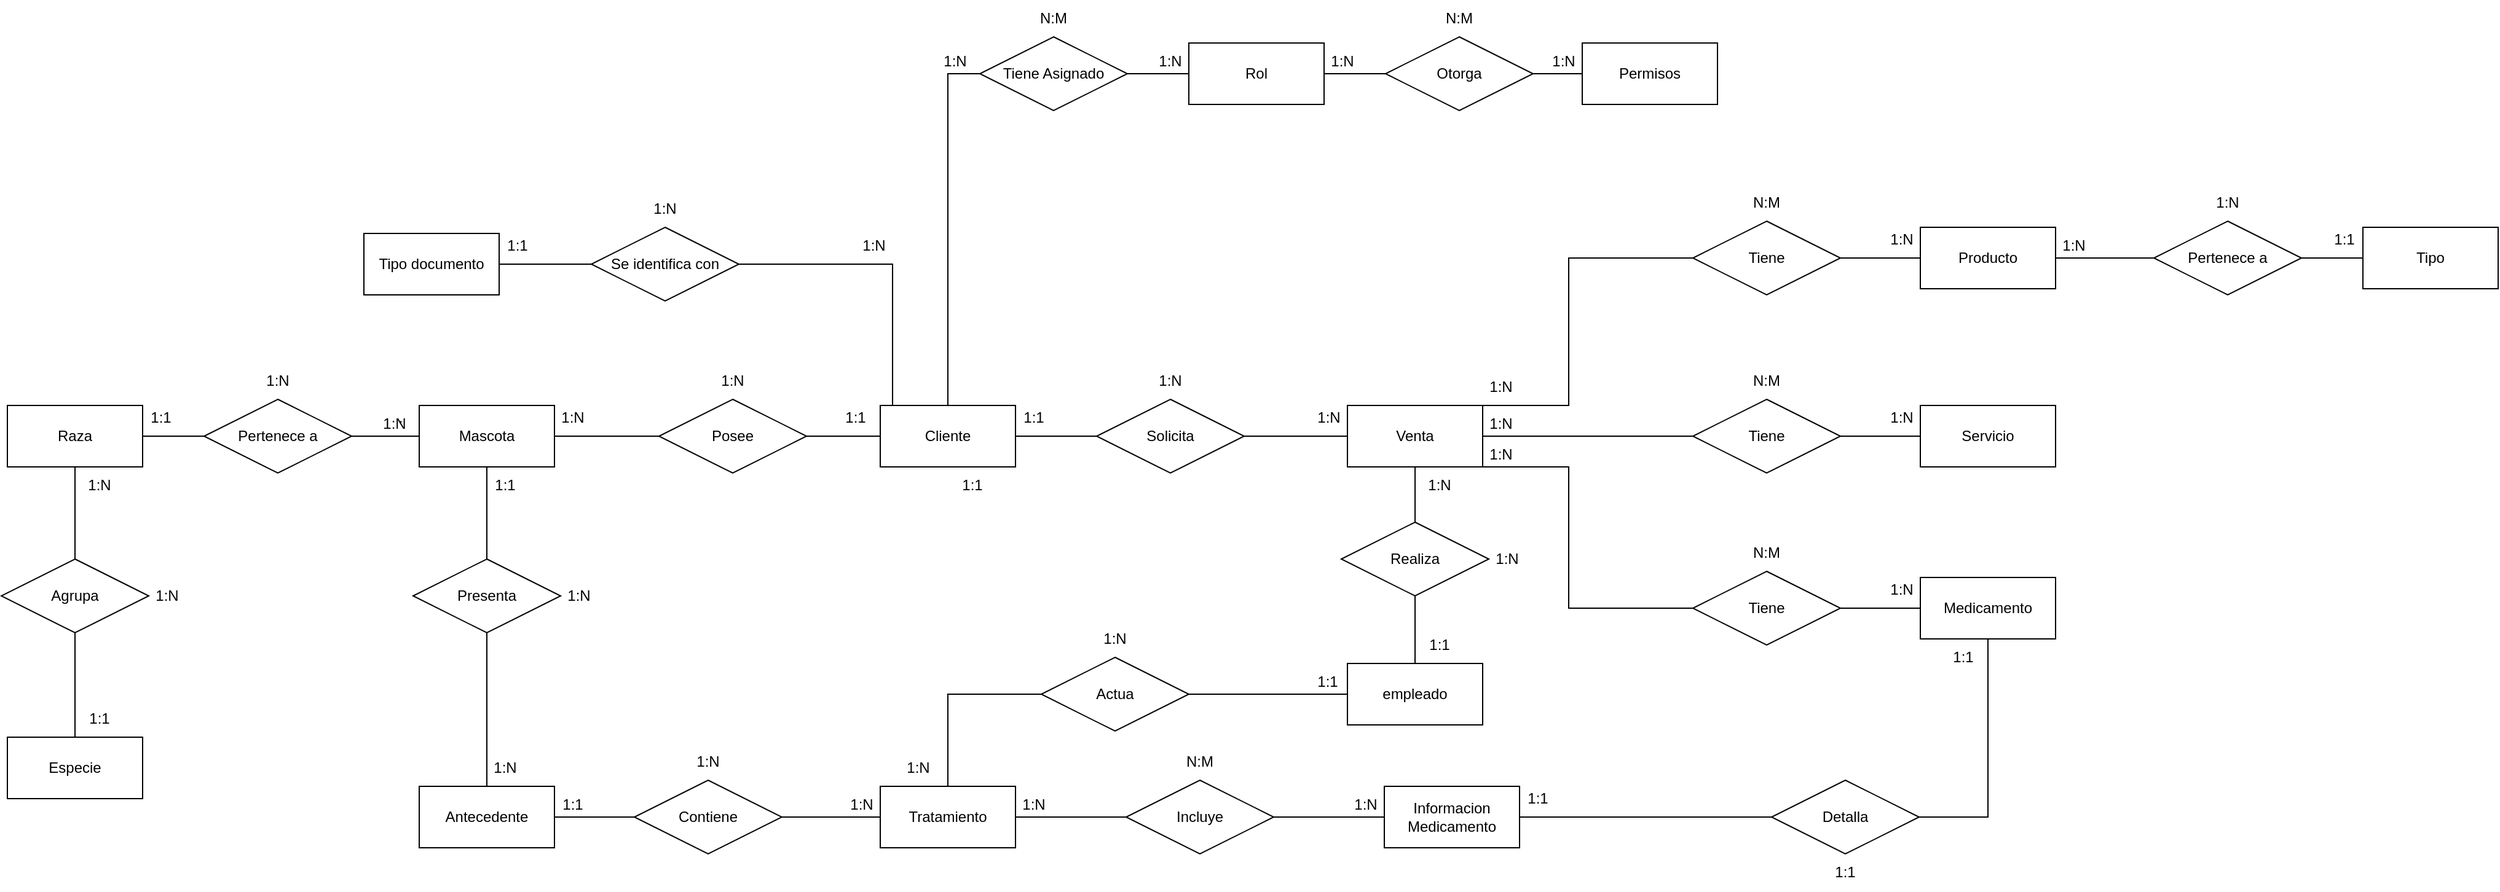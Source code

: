 <mxfile version="28.1.1">
  <diagram name="Página-1" id="5G2kjNnsktbM-zgSGdSU">
    <mxGraphModel dx="2505" dy="2043" grid="1" gridSize="10" guides="1" tooltips="1" connect="1" arrows="1" fold="1" page="1" pageScale="1" pageWidth="827" pageHeight="1169" math="0" shadow="0">
      <root>
        <mxCell id="0" />
        <mxCell id="1" parent="0" />
        <mxCell id="qp_JkodCqPg50iR1KAxC-13" style="edgeStyle=orthogonalEdgeStyle;rounded=0;orthogonalLoop=1;jettySize=auto;html=1;entryX=0;entryY=0.5;entryDx=0;entryDy=0;endArrow=none;endFill=0;" parent="1" source="qp_JkodCqPg50iR1KAxC-1" target="qp_JkodCqPg50iR1KAxC-10" edge="1">
          <mxGeometry relative="1" as="geometry" />
        </mxCell>
        <mxCell id="qp_JkodCqPg50iR1KAxC-33" value="" style="edgeStyle=orthogonalEdgeStyle;rounded=0;orthogonalLoop=1;jettySize=auto;html=1;endArrow=none;endFill=0;" parent="1" source="j4JtsabxoQDrfAaerwHx-1" target="qp_JkodCqPg50iR1KAxC-32" edge="1">
          <mxGeometry relative="1" as="geometry">
            <Array as="points">
              <mxPoint x="210" y="405" />
              <mxPoint x="210" y="405" />
            </Array>
          </mxGeometry>
        </mxCell>
        <mxCell id="qp_JkodCqPg50iR1KAxC-42" style="edgeStyle=orthogonalEdgeStyle;rounded=0;orthogonalLoop=1;jettySize=auto;html=1;endArrow=none;endFill=0;" parent="1" source="qp_JkodCqPg50iR1KAxC-1" target="qp_JkodCqPg50iR1KAxC-35" edge="1">
          <mxGeometry relative="1" as="geometry">
            <Array as="points">
              <mxPoint x="60" y="55" />
            </Array>
          </mxGeometry>
        </mxCell>
        <mxCell id="qp_JkodCqPg50iR1KAxC-44" style="edgeStyle=orthogonalEdgeStyle;rounded=0;orthogonalLoop=1;jettySize=auto;html=1;endArrow=none;endFill=0;" parent="1" source="qp_JkodCqPg50iR1KAxC-1" target="qp_JkodCqPg50iR1KAxC-41" edge="1">
          <mxGeometry relative="1" as="geometry" />
        </mxCell>
        <mxCell id="qp_JkodCqPg50iR1KAxC-60" style="edgeStyle=orthogonalEdgeStyle;rounded=0;orthogonalLoop=1;jettySize=auto;html=1;endArrow=none;endFill=0;" parent="1" source="qp_JkodCqPg50iR1KAxC-1" target="qp_JkodCqPg50iR1KAxC-58" edge="1">
          <mxGeometry relative="1" as="geometry" />
        </mxCell>
        <mxCell id="qp_JkodCqPg50iR1KAxC-1" value="Cliente" style="html=1;whiteSpace=wrap;" parent="1" vertex="1">
          <mxGeometry x="50" y="170" width="110" height="50" as="geometry" />
        </mxCell>
        <mxCell id="qp_JkodCqPg50iR1KAxC-15" style="edgeStyle=orthogonalEdgeStyle;rounded=0;orthogonalLoop=1;jettySize=auto;html=1;entryX=0;entryY=0.5;entryDx=0;entryDy=0;endArrow=none;endFill=0;" parent="1" source="qp_JkodCqPg50iR1KAxC-2" target="qp_JkodCqPg50iR1KAxC-11" edge="1">
          <mxGeometry relative="1" as="geometry" />
        </mxCell>
        <mxCell id="qp_JkodCqPg50iR1KAxC-2" value="&lt;div&gt;Rol&lt;/div&gt;" style="html=1;whiteSpace=wrap;" parent="1" vertex="1">
          <mxGeometry x="301" y="-125" width="110" height="50" as="geometry" />
        </mxCell>
        <mxCell id="qp_JkodCqPg50iR1KAxC-3" value="&lt;div&gt;Permisos&lt;/div&gt;" style="html=1;whiteSpace=wrap;" parent="1" vertex="1">
          <mxGeometry x="621" y="-125" width="110" height="50" as="geometry" />
        </mxCell>
        <mxCell id="qp_JkodCqPg50iR1KAxC-5" value="Tipo documento" style="html=1;whiteSpace=wrap;" parent="1" vertex="1">
          <mxGeometry x="-370" y="30" width="110" height="50" as="geometry" />
        </mxCell>
        <mxCell id="qp_JkodCqPg50iR1KAxC-18" style="edgeStyle=orthogonalEdgeStyle;rounded=0;orthogonalLoop=1;jettySize=auto;html=1;endArrow=none;endFill=0;" parent="1" source="qp_JkodCqPg50iR1KAxC-6" target="qp_JkodCqPg50iR1KAxC-23" edge="1">
          <mxGeometry relative="1" as="geometry">
            <mxPoint x="210" y="380" as="targetPoint" />
          </mxGeometry>
        </mxCell>
        <mxCell id="qp_JkodCqPg50iR1KAxC-62" style="edgeStyle=orthogonalEdgeStyle;rounded=0;orthogonalLoop=1;jettySize=auto;html=1;endArrow=none;endFill=0;" parent="1" source="qp_JkodCqPg50iR1KAxC-6" target="qp_JkodCqPg50iR1KAxC-53" edge="1">
          <mxGeometry relative="1" as="geometry" />
        </mxCell>
        <mxCell id="qp_JkodCqPg50iR1KAxC-6" value="&lt;div&gt;Mascota&lt;/div&gt;" style="html=1;whiteSpace=wrap;" parent="1" vertex="1">
          <mxGeometry x="-325" y="170" width="110" height="50" as="geometry" />
        </mxCell>
        <mxCell id="qp_JkodCqPg50iR1KAxC-28" value="" style="edgeStyle=orthogonalEdgeStyle;rounded=0;orthogonalLoop=1;jettySize=auto;html=1;endArrow=none;endFill=0;" parent="1" source="qp_JkodCqPg50iR1KAxC-8" target="qp_JkodCqPg50iR1KAxC-27" edge="1">
          <mxGeometry relative="1" as="geometry" />
        </mxCell>
        <mxCell id="qp_JkodCqPg50iR1KAxC-8" value="Tratamiento" style="html=1;whiteSpace=wrap;" parent="1" vertex="1">
          <mxGeometry x="50" y="480" width="110" height="50" as="geometry" />
        </mxCell>
        <mxCell id="dpnFt4Pwqag7pacFZpll-47" style="edgeStyle=orthogonalEdgeStyle;rounded=0;orthogonalLoop=1;jettySize=auto;html=1;endArrow=none;endFill=0;" parent="1" source="qp_JkodCqPg50iR1KAxC-9" target="dpnFt4Pwqag7pacFZpll-46" edge="1">
          <mxGeometry relative="1" as="geometry" />
        </mxCell>
        <mxCell id="qp_JkodCqPg50iR1KAxC-9" value="Informacion Medicamento" style="html=1;whiteSpace=wrap;" parent="1" vertex="1">
          <mxGeometry x="460" y="480" width="110" height="50" as="geometry" />
        </mxCell>
        <mxCell id="qp_JkodCqPg50iR1KAxC-14" style="edgeStyle=orthogonalEdgeStyle;rounded=0;orthogonalLoop=1;jettySize=auto;html=1;endArrow=none;endFill=0;" parent="1" source="qp_JkodCqPg50iR1KAxC-10" target="qp_JkodCqPg50iR1KAxC-2" edge="1">
          <mxGeometry relative="1" as="geometry" />
        </mxCell>
        <mxCell id="qp_JkodCqPg50iR1KAxC-10" value="Tiene Asignado" style="shape=rhombus;perimeter=rhombusPerimeter;whiteSpace=wrap;html=1;align=center;" parent="1" vertex="1">
          <mxGeometry x="131" y="-130" width="120" height="60" as="geometry" />
        </mxCell>
        <mxCell id="qp_JkodCqPg50iR1KAxC-16" value="" style="edgeStyle=orthogonalEdgeStyle;rounded=0;orthogonalLoop=1;jettySize=auto;html=1;endArrow=none;endFill=0;" parent="1" source="qp_JkodCqPg50iR1KAxC-11" target="qp_JkodCqPg50iR1KAxC-3" edge="1">
          <mxGeometry relative="1" as="geometry" />
        </mxCell>
        <mxCell id="qp_JkodCqPg50iR1KAxC-11" value="Otorga" style="shape=rhombus;perimeter=rhombusPerimeter;whiteSpace=wrap;html=1;align=center;" parent="1" vertex="1">
          <mxGeometry x="461" y="-130" width="120" height="60" as="geometry" />
        </mxCell>
        <mxCell id="qp_JkodCqPg50iR1KAxC-21" value="" style="edgeStyle=orthogonalEdgeStyle;rounded=0;orthogonalLoop=1;jettySize=auto;html=1;endArrow=none;endFill=0;" parent="1" source="qp_JkodCqPg50iR1KAxC-25" target="qp_JkodCqPg50iR1KAxC-7" edge="1">
          <mxGeometry relative="1" as="geometry">
            <mxPoint x="540" y="400" as="sourcePoint" />
            <mxPoint x="385" y="530" as="targetPoint" />
          </mxGeometry>
        </mxCell>
        <mxCell id="qp_JkodCqPg50iR1KAxC-7" value="Antecedente" style="html=1;whiteSpace=wrap;" parent="1" vertex="1">
          <mxGeometry x="-325" y="480" width="110" height="50" as="geometry" />
        </mxCell>
        <mxCell id="qp_JkodCqPg50iR1KAxC-23" value="Presenta" style="shape=rhombus;perimeter=rhombusPerimeter;whiteSpace=wrap;html=1;align=center;" parent="1" vertex="1">
          <mxGeometry x="-330" y="295" width="120" height="60" as="geometry" />
        </mxCell>
        <mxCell id="qp_JkodCqPg50iR1KAxC-24" style="edgeStyle=orthogonalEdgeStyle;rounded=0;orthogonalLoop=1;jettySize=auto;html=1;endArrow=none;endFill=0;" parent="1" source="qp_JkodCqPg50iR1KAxC-23" target="qp_JkodCqPg50iR1KAxC-7" edge="1">
          <mxGeometry relative="1" as="geometry">
            <mxPoint x="380" y="320" as="sourcePoint" />
            <mxPoint x="330" y="440" as="targetPoint" />
          </mxGeometry>
        </mxCell>
        <mxCell id="qp_JkodCqPg50iR1KAxC-26" value="" style="edgeStyle=orthogonalEdgeStyle;rounded=0;orthogonalLoop=1;jettySize=auto;html=1;endArrow=none;endFill=0;" parent="1" source="qp_JkodCqPg50iR1KAxC-25" target="qp_JkodCqPg50iR1KAxC-8" edge="1">
          <mxGeometry relative="1" as="geometry" />
        </mxCell>
        <mxCell id="qp_JkodCqPg50iR1KAxC-25" value="Contiene" style="shape=rhombus;perimeter=rhombusPerimeter;whiteSpace=wrap;html=1;align=center;" parent="1" vertex="1">
          <mxGeometry x="-150" y="475" width="120" height="60" as="geometry" />
        </mxCell>
        <mxCell id="qp_JkodCqPg50iR1KAxC-29" value="" style="edgeStyle=orthogonalEdgeStyle;rounded=0;orthogonalLoop=1;jettySize=auto;html=1;endArrow=none;endFill=0;" parent="1" source="qp_JkodCqPg50iR1KAxC-27" target="qp_JkodCqPg50iR1KAxC-9" edge="1">
          <mxGeometry relative="1" as="geometry" />
        </mxCell>
        <mxCell id="qp_JkodCqPg50iR1KAxC-27" value="Incluye" style="shape=rhombus;perimeter=rhombusPerimeter;whiteSpace=wrap;html=1;align=center;" parent="1" vertex="1">
          <mxGeometry x="250" y="475" width="120" height="60" as="geometry" />
        </mxCell>
        <mxCell id="qp_JkodCqPg50iR1KAxC-34" style="edgeStyle=orthogonalEdgeStyle;rounded=0;orthogonalLoop=1;jettySize=auto;html=1;endArrow=none;endFill=0;" parent="1" source="qp_JkodCqPg50iR1KAxC-32" target="qp_JkodCqPg50iR1KAxC-8" edge="1">
          <mxGeometry relative="1" as="geometry" />
        </mxCell>
        <mxCell id="qp_JkodCqPg50iR1KAxC-32" value="Actua" style="shape=rhombus;perimeter=rhombusPerimeter;whiteSpace=wrap;html=1;align=center;" parent="1" vertex="1">
          <mxGeometry x="181" y="375" width="120" height="60" as="geometry" />
        </mxCell>
        <mxCell id="qp_JkodCqPg50iR1KAxC-43" value="" style="edgeStyle=orthogonalEdgeStyle;rounded=0;orthogonalLoop=1;jettySize=auto;html=1;endArrow=none;endFill=0;" parent="1" source="qp_JkodCqPg50iR1KAxC-35" target="qp_JkodCqPg50iR1KAxC-5" edge="1">
          <mxGeometry relative="1" as="geometry" />
        </mxCell>
        <mxCell id="qp_JkodCqPg50iR1KAxC-35" value="Se identifica con" style="shape=rhombus;perimeter=rhombusPerimeter;whiteSpace=wrap;html=1;align=center;" parent="1" vertex="1">
          <mxGeometry x="-185" y="25" width="120" height="60" as="geometry" />
        </mxCell>
        <mxCell id="j4JtsabxoQDrfAaerwHx-12" style="edgeStyle=orthogonalEdgeStyle;rounded=0;orthogonalLoop=1;jettySize=auto;html=1;endArrow=none;endFill=0;" edge="1" parent="1" source="qp_JkodCqPg50iR1KAxC-36" target="ASEv6_CXKGMXaSiqvc_h-1">
          <mxGeometry relative="1" as="geometry" />
        </mxCell>
        <mxCell id="qp_JkodCqPg50iR1KAxC-36" value="Venta" style="html=1;whiteSpace=wrap;" parent="1" vertex="1">
          <mxGeometry x="430" y="170" width="110" height="50" as="geometry" />
        </mxCell>
        <mxCell id="qp_JkodCqPg50iR1KAxC-66" style="edgeStyle=orthogonalEdgeStyle;rounded=0;orthogonalLoop=1;jettySize=auto;html=1;endArrow=none;endFill=0;" parent="1" source="qp_JkodCqPg50iR1KAxC-37" target="qp_JkodCqPg50iR1KAxC-65" edge="1">
          <mxGeometry relative="1" as="geometry" />
        </mxCell>
        <mxCell id="j4JtsabxoQDrfAaerwHx-7" style="edgeStyle=orthogonalEdgeStyle;rounded=0;orthogonalLoop=1;jettySize=auto;html=1;endArrow=none;endFill=0;" edge="1" parent="1" source="qp_JkodCqPg50iR1KAxC-37" target="j4JtsabxoQDrfAaerwHx-4">
          <mxGeometry relative="1" as="geometry" />
        </mxCell>
        <mxCell id="qp_JkodCqPg50iR1KAxC-37" value="&lt;div&gt;Producto&lt;/div&gt;" style="html=1;whiteSpace=wrap;" parent="1" vertex="1">
          <mxGeometry x="896" y="25" width="110" height="50" as="geometry" />
        </mxCell>
        <mxCell id="dpnFt4Pwqag7pacFZpll-30" style="edgeStyle=orthogonalEdgeStyle;rounded=0;orthogonalLoop=1;jettySize=auto;html=1;endArrow=none;endFill=0;" parent="1" source="qp_JkodCqPg50iR1KAxC-39" target="j4JtsabxoQDrfAaerwHx-3" edge="1">
          <mxGeometry relative="1" as="geometry" />
        </mxCell>
        <mxCell id="qp_JkodCqPg50iR1KAxC-39" value="Medicamento" style="html=1;whiteSpace=wrap;" parent="1" vertex="1">
          <mxGeometry x="896" y="310" width="110" height="50" as="geometry" />
        </mxCell>
        <mxCell id="qp_JkodCqPg50iR1KAxC-45" style="edgeStyle=orthogonalEdgeStyle;rounded=0;orthogonalLoop=1;jettySize=auto;html=1;endArrow=none;endFill=0;" parent="1" source="qp_JkodCqPg50iR1KAxC-41" target="qp_JkodCqPg50iR1KAxC-36" edge="1">
          <mxGeometry relative="1" as="geometry" />
        </mxCell>
        <mxCell id="qp_JkodCqPg50iR1KAxC-41" value="Solicita" style="shape=rhombus;perimeter=rhombusPerimeter;whiteSpace=wrap;html=1;align=center;" parent="1" vertex="1">
          <mxGeometry x="226" y="165" width="120" height="60" as="geometry" />
        </mxCell>
        <mxCell id="qp_JkodCqPg50iR1KAxC-56" style="edgeStyle=orthogonalEdgeStyle;rounded=0;orthogonalLoop=1;jettySize=auto;html=1;endArrow=none;endFill=0;" parent="1" source="qp_JkodCqPg50iR1KAxC-51" target="qp_JkodCqPg50iR1KAxC-54" edge="1">
          <mxGeometry relative="1" as="geometry" />
        </mxCell>
        <mxCell id="qp_JkodCqPg50iR1KAxC-51" value="Raza" style="html=1;whiteSpace=wrap;" parent="1" vertex="1">
          <mxGeometry x="-660" y="170" width="110" height="50" as="geometry" />
        </mxCell>
        <mxCell id="qp_JkodCqPg50iR1KAxC-52" value="Especie" style="html=1;whiteSpace=wrap;" parent="1" vertex="1">
          <mxGeometry x="-660" y="440" width="110" height="50" as="geometry" />
        </mxCell>
        <mxCell id="qp_JkodCqPg50iR1KAxC-63" style="edgeStyle=orthogonalEdgeStyle;rounded=0;orthogonalLoop=1;jettySize=auto;html=1;endArrow=none;endFill=0;" parent="1" source="qp_JkodCqPg50iR1KAxC-53" target="qp_JkodCqPg50iR1KAxC-51" edge="1">
          <mxGeometry relative="1" as="geometry" />
        </mxCell>
        <mxCell id="qp_JkodCqPg50iR1KAxC-53" value="Pertenece a" style="shape=rhombus;perimeter=rhombusPerimeter;whiteSpace=wrap;html=1;align=center;" parent="1" vertex="1">
          <mxGeometry x="-500" y="165" width="120" height="60" as="geometry" />
        </mxCell>
        <mxCell id="qp_JkodCqPg50iR1KAxC-57" style="edgeStyle=orthogonalEdgeStyle;rounded=0;orthogonalLoop=1;jettySize=auto;html=1;endArrow=none;endFill=0;" parent="1" source="qp_JkodCqPg50iR1KAxC-54" target="qp_JkodCqPg50iR1KAxC-52" edge="1">
          <mxGeometry relative="1" as="geometry" />
        </mxCell>
        <mxCell id="qp_JkodCqPg50iR1KAxC-54" value="Agrupa" style="shape=rhombus;perimeter=rhombusPerimeter;whiteSpace=wrap;html=1;align=center;" parent="1" vertex="1">
          <mxGeometry x="-665" y="295" width="120" height="60" as="geometry" />
        </mxCell>
        <mxCell id="qp_JkodCqPg50iR1KAxC-61" style="edgeStyle=orthogonalEdgeStyle;rounded=0;orthogonalLoop=1;jettySize=auto;html=1;endArrow=none;endFill=0;" parent="1" source="qp_JkodCqPg50iR1KAxC-58" target="qp_JkodCqPg50iR1KAxC-6" edge="1">
          <mxGeometry relative="1" as="geometry" />
        </mxCell>
        <mxCell id="qp_JkodCqPg50iR1KAxC-58" value="Posee" style="shape=rhombus;perimeter=rhombusPerimeter;whiteSpace=wrap;html=1;align=center;" parent="1" vertex="1">
          <mxGeometry x="-130" y="165" width="120" height="60" as="geometry" />
        </mxCell>
        <mxCell id="qp_JkodCqPg50iR1KAxC-64" value="Tipo" style="html=1;whiteSpace=wrap;" parent="1" vertex="1">
          <mxGeometry x="1256" y="25" width="110" height="50" as="geometry" />
        </mxCell>
        <mxCell id="qp_JkodCqPg50iR1KAxC-67" style="edgeStyle=orthogonalEdgeStyle;rounded=0;orthogonalLoop=1;jettySize=auto;html=1;endArrow=none;endFill=0;" parent="1" source="qp_JkodCqPg50iR1KAxC-65" target="qp_JkodCqPg50iR1KAxC-64" edge="1">
          <mxGeometry relative="1" as="geometry" />
        </mxCell>
        <mxCell id="qp_JkodCqPg50iR1KAxC-65" value="Pertenece a" style="shape=rhombus;perimeter=rhombusPerimeter;whiteSpace=wrap;html=1;align=center;" parent="1" vertex="1">
          <mxGeometry x="1086" y="20" width="120" height="60" as="geometry" />
        </mxCell>
        <mxCell id="qp_JkodCqPg50iR1KAxC-68" value="1:N" style="text;html=1;align=center;verticalAlign=middle;whiteSpace=wrap;rounded=0;" parent="1" vertex="1">
          <mxGeometry x="96" y="-125" width="30" height="30" as="geometry" />
        </mxCell>
        <mxCell id="qp_JkodCqPg50iR1KAxC-69" value="N:M" style="text;html=1;align=center;verticalAlign=middle;whiteSpace=wrap;rounded=0;" parent="1" vertex="1">
          <mxGeometry x="176" y="-160" width="30" height="30" as="geometry" />
        </mxCell>
        <mxCell id="qp_JkodCqPg50iR1KAxC-70" value="1:N" style="text;html=1;align=center;verticalAlign=middle;whiteSpace=wrap;rounded=0;" parent="1" vertex="1">
          <mxGeometry x="271" y="-125" width="30" height="30" as="geometry" />
        </mxCell>
        <mxCell id="qp_JkodCqPg50iR1KAxC-71" value="&lt;div&gt;1:N&lt;/div&gt;" style="text;html=1;align=center;verticalAlign=middle;whiteSpace=wrap;rounded=0;" parent="1" vertex="1">
          <mxGeometry x="411" y="-125" width="30" height="30" as="geometry" />
        </mxCell>
        <mxCell id="qp_JkodCqPg50iR1KAxC-72" value="1:N" style="text;html=1;align=center;verticalAlign=middle;whiteSpace=wrap;rounded=0;" parent="1" vertex="1">
          <mxGeometry x="591" y="-125" width="30" height="30" as="geometry" />
        </mxCell>
        <mxCell id="qp_JkodCqPg50iR1KAxC-73" value="N:M" style="text;html=1;align=center;verticalAlign=middle;whiteSpace=wrap;rounded=0;" parent="1" vertex="1">
          <mxGeometry x="506" y="-160" width="30" height="30" as="geometry" />
        </mxCell>
        <mxCell id="qp_JkodCqPg50iR1KAxC-74" value="1:1" style="text;html=1;align=center;verticalAlign=middle;whiteSpace=wrap;rounded=0;" parent="1" vertex="1">
          <mxGeometry x="110" y="220" width="30" height="30" as="geometry" />
        </mxCell>
        <mxCell id="qp_JkodCqPg50iR1KAxC-75" value="1:N" style="text;html=1;align=center;verticalAlign=middle;whiteSpace=wrap;rounded=0;" parent="1" vertex="1">
          <mxGeometry x="66" y="450" width="30" height="30" as="geometry" />
        </mxCell>
        <mxCell id="qp_JkodCqPg50iR1KAxC-76" value="1:N" style="text;html=1;align=center;verticalAlign=middle;whiteSpace=wrap;rounded=0;" parent="1" vertex="1">
          <mxGeometry x="226" y="345" width="30" height="30" as="geometry" />
        </mxCell>
        <mxCell id="qp_JkodCqPg50iR1KAxC-77" value="1:N" style="text;html=1;align=center;verticalAlign=middle;whiteSpace=wrap;rounded=0;" parent="1" vertex="1">
          <mxGeometry x="160" y="480" width="30" height="30" as="geometry" />
        </mxCell>
        <mxCell id="qp_JkodCqPg50iR1KAxC-78" value="1:N" style="text;html=1;align=center;verticalAlign=middle;whiteSpace=wrap;rounded=0;" parent="1" vertex="1">
          <mxGeometry x="430" y="480" width="30" height="30" as="geometry" />
        </mxCell>
        <mxCell id="qp_JkodCqPg50iR1KAxC-79" value="N:M" style="text;html=1;align=center;verticalAlign=middle;whiteSpace=wrap;rounded=0;" parent="1" vertex="1">
          <mxGeometry x="295" y="445" width="30" height="30" as="geometry" />
        </mxCell>
        <mxCell id="qp_JkodCqPg50iR1KAxC-80" value="1:1" style="text;html=1;align=center;verticalAlign=middle;whiteSpace=wrap;rounded=0;" parent="1" vertex="1">
          <mxGeometry x="-215" y="480" width="30" height="30" as="geometry" />
        </mxCell>
        <mxCell id="qp_JkodCqPg50iR1KAxC-81" value="1:N" style="text;html=1;align=center;verticalAlign=middle;whiteSpace=wrap;rounded=0;" parent="1" vertex="1">
          <mxGeometry x="20" y="480" width="30" height="30" as="geometry" />
        </mxCell>
        <mxCell id="qp_JkodCqPg50iR1KAxC-82" value="1:N" style="text;html=1;align=center;verticalAlign=middle;whiteSpace=wrap;rounded=0;" parent="1" vertex="1">
          <mxGeometry x="-105" y="445" width="30" height="30" as="geometry" />
        </mxCell>
        <mxCell id="qp_JkodCqPg50iR1KAxC-83" value="1:1" style="text;html=1;align=center;verticalAlign=middle;whiteSpace=wrap;rounded=0;" parent="1" vertex="1">
          <mxGeometry x="-270" y="220" width="30" height="30" as="geometry" />
        </mxCell>
        <mxCell id="qp_JkodCqPg50iR1KAxC-86" value="1:N" style="text;html=1;align=center;verticalAlign=middle;whiteSpace=wrap;rounded=0;" parent="1" vertex="1">
          <mxGeometry x="-270" y="450" width="30" height="30" as="geometry" />
        </mxCell>
        <mxCell id="qp_JkodCqPg50iR1KAxC-87" value="." style="text;html=1;align=center;verticalAlign=middle;whiteSpace=wrap;rounded=0;" parent="1" vertex="1">
          <mxGeometry x="-355" y="165" width="30" height="30" as="geometry" />
        </mxCell>
        <mxCell id="ASEv6_CXKGMXaSiqvc_h-3" style="edgeStyle=orthogonalEdgeStyle;rounded=0;orthogonalLoop=1;jettySize=auto;html=1;endArrow=none;endFill=0;" parent="1" source="ASEv6_CXKGMXaSiqvc_h-1" target="j4JtsabxoQDrfAaerwHx-1" edge="1">
          <mxGeometry relative="1" as="geometry">
            <Array as="points">
              <mxPoint x="520" y="405" />
            </Array>
          </mxGeometry>
        </mxCell>
        <mxCell id="ASEv6_CXKGMXaSiqvc_h-1" value="Realiza" style="shape=rhombus;perimeter=rhombusPerimeter;whiteSpace=wrap;html=1;align=center;" parent="1" vertex="1">
          <mxGeometry x="425" y="265" width="120" height="60" as="geometry" />
        </mxCell>
        <mxCell id="dpnFt4Pwqag7pacFZpll-1" value="1:N" style="text;html=1;align=center;verticalAlign=middle;whiteSpace=wrap;rounded=0;" parent="1" vertex="1">
          <mxGeometry x="-210" y="310" width="30" height="30" as="geometry" />
        </mxCell>
        <mxCell id="dpnFt4Pwqag7pacFZpll-2" value="1:1" style="text;html=1;align=center;verticalAlign=middle;whiteSpace=wrap;rounded=0;" parent="1" vertex="1">
          <mxGeometry x="-550" y="165" width="30" height="30" as="geometry" />
        </mxCell>
        <mxCell id="dpnFt4Pwqag7pacFZpll-3" value="1:N" style="text;html=1;align=center;verticalAlign=middle;whiteSpace=wrap;rounded=0;" parent="1" vertex="1">
          <mxGeometry x="-360" y="170" width="30" height="30" as="geometry" />
        </mxCell>
        <mxCell id="dpnFt4Pwqag7pacFZpll-4" value="1:N" style="text;html=1;align=center;verticalAlign=middle;whiteSpace=wrap;rounded=0;" parent="1" vertex="1">
          <mxGeometry x="-455" y="135" width="30" height="30" as="geometry" />
        </mxCell>
        <mxCell id="dpnFt4Pwqag7pacFZpll-5" value="1:N" style="text;html=1;align=center;verticalAlign=middle;whiteSpace=wrap;rounded=0;" parent="1" vertex="1">
          <mxGeometry x="-600" y="220" width="30" height="30" as="geometry" />
        </mxCell>
        <mxCell id="dpnFt4Pwqag7pacFZpll-6" value="1:1" style="text;html=1;align=center;verticalAlign=middle;whiteSpace=wrap;rounded=0;" parent="1" vertex="1">
          <mxGeometry x="-600" y="410" width="30" height="30" as="geometry" />
        </mxCell>
        <mxCell id="dpnFt4Pwqag7pacFZpll-9" value="1:N" style="text;html=1;align=center;verticalAlign=middle;whiteSpace=wrap;rounded=0;" parent="1" vertex="1">
          <mxGeometry x="-545" y="310" width="30" height="30" as="geometry" />
        </mxCell>
        <mxCell id="dpnFt4Pwqag7pacFZpll-10" value="1:N" style="text;html=1;align=center;verticalAlign=middle;whiteSpace=wrap;rounded=0;" parent="1" vertex="1">
          <mxGeometry x="-215" y="165" width="30" height="30" as="geometry" />
        </mxCell>
        <mxCell id="dpnFt4Pwqag7pacFZpll-11" value="1:1" style="text;html=1;align=center;verticalAlign=middle;whiteSpace=wrap;rounded=0;" parent="1" vertex="1">
          <mxGeometry x="15" y="165" width="30" height="30" as="geometry" />
        </mxCell>
        <mxCell id="dpnFt4Pwqag7pacFZpll-12" value="1:N" style="text;html=1;align=center;verticalAlign=middle;whiteSpace=wrap;rounded=0;" parent="1" vertex="1">
          <mxGeometry x="-85" y="135" width="30" height="30" as="geometry" />
        </mxCell>
        <mxCell id="dpnFt4Pwqag7pacFZpll-13" value="1:1" style="text;html=1;align=center;verticalAlign=middle;whiteSpace=wrap;rounded=0;" parent="1" vertex="1">
          <mxGeometry x="-260" y="25" width="30" height="30" as="geometry" />
        </mxCell>
        <mxCell id="dpnFt4Pwqag7pacFZpll-14" value="1:N" style="text;html=1;align=center;verticalAlign=middle;whiteSpace=wrap;rounded=0;" parent="1" vertex="1">
          <mxGeometry x="30" y="25" width="30" height="30" as="geometry" />
        </mxCell>
        <mxCell id="dpnFt4Pwqag7pacFZpll-15" value="1:N" style="text;html=1;align=center;verticalAlign=middle;whiteSpace=wrap;rounded=0;" parent="1" vertex="1">
          <mxGeometry x="-140" y="-5" width="30" height="30" as="geometry" />
        </mxCell>
        <mxCell id="dpnFt4Pwqag7pacFZpll-18" value="" style="edgeStyle=orthogonalEdgeStyle;rounded=0;orthogonalLoop=1;jettySize=auto;html=1;endArrow=none;endFill=0;" parent="1" source="qp_JkodCqPg50iR1KAxC-36" target="dpnFt4Pwqag7pacFZpll-17" edge="1">
          <mxGeometry relative="1" as="geometry">
            <mxPoint x="540" y="195" as="sourcePoint" />
            <mxPoint x="640" y="80" as="targetPoint" />
          </mxGeometry>
        </mxCell>
        <mxCell id="dpnFt4Pwqag7pacFZpll-28" style="edgeStyle=orthogonalEdgeStyle;rounded=0;orthogonalLoop=1;jettySize=auto;html=1;endArrow=none;endFill=0;" parent="1" source="dpnFt4Pwqag7pacFZpll-17" target="dpnFt4Pwqag7pacFZpll-27" edge="1">
          <mxGeometry relative="1" as="geometry" />
        </mxCell>
        <mxCell id="dpnFt4Pwqag7pacFZpll-17" value="Tiene" style="shape=rhombus;perimeter=rhombusPerimeter;whiteSpace=wrap;html=1;align=center;" parent="1" vertex="1">
          <mxGeometry x="711" y="165" width="120" height="60" as="geometry" />
        </mxCell>
        <mxCell id="dpnFt4Pwqag7pacFZpll-29" value="" style="edgeStyle=orthogonalEdgeStyle;rounded=0;orthogonalLoop=1;jettySize=auto;html=1;endArrow=none;endFill=0;" parent="1" source="dpnFt4Pwqag7pacFZpll-17" target="dpnFt4Pwqag7pacFZpll-27" edge="1">
          <mxGeometry relative="1" as="geometry">
            <mxPoint x="740" y="195" as="sourcePoint" />
            <mxPoint x="835" y="315" as="targetPoint" />
          </mxGeometry>
        </mxCell>
        <mxCell id="dpnFt4Pwqag7pacFZpll-27" value="&lt;div&gt;Servicio&lt;/div&gt;" style="html=1;whiteSpace=wrap;" parent="1" vertex="1">
          <mxGeometry x="896" y="170" width="110" height="50" as="geometry" />
        </mxCell>
        <mxCell id="dpnFt4Pwqag7pacFZpll-31" value="1:N" style="text;html=1;align=center;verticalAlign=middle;whiteSpace=wrap;rounded=0;" parent="1" vertex="1">
          <mxGeometry x="540" y="140" width="30" height="30" as="geometry" />
        </mxCell>
        <mxCell id="dpnFt4Pwqag7pacFZpll-32" value="1:N" style="text;html=1;align=center;verticalAlign=middle;whiteSpace=wrap;rounded=0;" parent="1" vertex="1">
          <mxGeometry x="866" y="20" width="30" height="30" as="geometry" />
        </mxCell>
        <mxCell id="dpnFt4Pwqag7pacFZpll-33" value="1:N" style="text;html=1;align=center;verticalAlign=middle;whiteSpace=wrap;rounded=0;" parent="1" vertex="1">
          <mxGeometry x="866" y="165" width="30" height="30" as="geometry" />
        </mxCell>
        <mxCell id="dpnFt4Pwqag7pacFZpll-34" value="1:N" style="text;html=1;align=center;verticalAlign=middle;whiteSpace=wrap;rounded=0;" parent="1" vertex="1">
          <mxGeometry x="866" y="305" width="30" height="30" as="geometry" />
        </mxCell>
        <mxCell id="dpnFt4Pwqag7pacFZpll-35" value="N:M" style="text;html=1;align=center;verticalAlign=middle;whiteSpace=wrap;rounded=0;" parent="1" vertex="1">
          <mxGeometry x="756" y="135" width="30" height="30" as="geometry" />
        </mxCell>
        <mxCell id="dpnFt4Pwqag7pacFZpll-36" value="1:N" style="text;html=1;align=center;verticalAlign=middle;whiteSpace=wrap;rounded=0;" parent="1" vertex="1">
          <mxGeometry x="1006" y="25" width="30" height="30" as="geometry" />
        </mxCell>
        <mxCell id="dpnFt4Pwqag7pacFZpll-37" value="1:1" style="text;html=1;align=center;verticalAlign=middle;whiteSpace=wrap;rounded=0;" parent="1" vertex="1">
          <mxGeometry x="1226" y="20" width="30" height="30" as="geometry" />
        </mxCell>
        <mxCell id="dpnFt4Pwqag7pacFZpll-38" value="1:N" style="text;html=1;align=center;verticalAlign=middle;whiteSpace=wrap;rounded=0;" parent="1" vertex="1">
          <mxGeometry x="1131" y="-10" width="30" height="30" as="geometry" />
        </mxCell>
        <mxCell id="dpnFt4Pwqag7pacFZpll-39" value="1:1" style="text;html=1;align=center;verticalAlign=middle;whiteSpace=wrap;rounded=0;" parent="1" vertex="1">
          <mxGeometry x="399" y="380" width="30" height="30" as="geometry" />
        </mxCell>
        <mxCell id="dpnFt4Pwqag7pacFZpll-40" value="1:N" style="text;html=1;align=center;verticalAlign=middle;whiteSpace=wrap;rounded=0;" parent="1" vertex="1">
          <mxGeometry x="490" y="220" width="30" height="30" as="geometry" />
        </mxCell>
        <mxCell id="dpnFt4Pwqag7pacFZpll-41" value="1:1" style="text;html=1;align=center;verticalAlign=middle;whiteSpace=wrap;rounded=0;" parent="1" vertex="1">
          <mxGeometry x="490" y="350" width="30" height="30" as="geometry" />
        </mxCell>
        <mxCell id="dpnFt4Pwqag7pacFZpll-42" value="1:1" style="text;html=1;align=center;verticalAlign=middle;whiteSpace=wrap;rounded=0;" parent="1" vertex="1">
          <mxGeometry x="160" y="165" width="30" height="30" as="geometry" />
        </mxCell>
        <mxCell id="dpnFt4Pwqag7pacFZpll-43" value="1:N" style="text;html=1;align=center;verticalAlign=middle;whiteSpace=wrap;rounded=0;" parent="1" vertex="1">
          <mxGeometry x="400" y="165" width="30" height="30" as="geometry" />
        </mxCell>
        <mxCell id="dpnFt4Pwqag7pacFZpll-48" style="edgeStyle=orthogonalEdgeStyle;rounded=0;orthogonalLoop=1;jettySize=auto;html=1;endArrow=none;endFill=0;" parent="1" source="dpnFt4Pwqag7pacFZpll-46" target="qp_JkodCqPg50iR1KAxC-39" edge="1">
          <mxGeometry relative="1" as="geometry" />
        </mxCell>
        <mxCell id="dpnFt4Pwqag7pacFZpll-46" value="Detalla" style="shape=rhombus;perimeter=rhombusPerimeter;whiteSpace=wrap;html=1;align=center;" parent="1" vertex="1">
          <mxGeometry x="775" y="475" width="120" height="60" as="geometry" />
        </mxCell>
        <mxCell id="dpnFt4Pwqag7pacFZpll-49" value="1:1" style="text;html=1;align=center;verticalAlign=middle;whiteSpace=wrap;rounded=0;" parent="1" vertex="1">
          <mxGeometry x="570" y="475" width="30" height="30" as="geometry" />
        </mxCell>
        <mxCell id="dpnFt4Pwqag7pacFZpll-50" value="1:1" style="text;html=1;align=center;verticalAlign=middle;whiteSpace=wrap;rounded=0;" parent="1" vertex="1">
          <mxGeometry x="916" y="360" width="30" height="30" as="geometry" />
        </mxCell>
        <mxCell id="dpnFt4Pwqag7pacFZpll-51" value="1:1" style="text;html=1;align=center;verticalAlign=middle;whiteSpace=wrap;rounded=0;" parent="1" vertex="1">
          <mxGeometry x="820" y="535" width="30" height="30" as="geometry" />
        </mxCell>
        <mxCell id="dpnFt4Pwqag7pacFZpll-52" value="1:N" style="text;html=1;align=center;verticalAlign=middle;whiteSpace=wrap;rounded=0;" parent="1" vertex="1">
          <mxGeometry x="271" y="135" width="30" height="30" as="geometry" />
        </mxCell>
        <mxCell id="j4JtsabxoQDrfAaerwHx-1" value="empleado" style="html=1;whiteSpace=wrap;" vertex="1" parent="1">
          <mxGeometry x="430" y="380" width="110" height="50" as="geometry" />
        </mxCell>
        <mxCell id="j4JtsabxoQDrfAaerwHx-5" style="edgeStyle=orthogonalEdgeStyle;rounded=0;orthogonalLoop=1;jettySize=auto;html=1;endArrow=none;endFill=0;" edge="1" parent="1" source="j4JtsabxoQDrfAaerwHx-3" target="qp_JkodCqPg50iR1KAxC-36">
          <mxGeometry relative="1" as="geometry">
            <Array as="points">
              <mxPoint x="610" y="335" />
              <mxPoint x="610" y="220" />
            </Array>
          </mxGeometry>
        </mxCell>
        <mxCell id="j4JtsabxoQDrfAaerwHx-3" value="Tiene" style="shape=rhombus;perimeter=rhombusPerimeter;whiteSpace=wrap;html=1;align=center;" vertex="1" parent="1">
          <mxGeometry x="711" y="305" width="120" height="60" as="geometry" />
        </mxCell>
        <mxCell id="j4JtsabxoQDrfAaerwHx-8" style="edgeStyle=orthogonalEdgeStyle;rounded=0;orthogonalLoop=1;jettySize=auto;html=1;endArrow=none;endFill=0;" edge="1" parent="1" source="j4JtsabxoQDrfAaerwHx-4" target="qp_JkodCqPg50iR1KAxC-36">
          <mxGeometry relative="1" as="geometry">
            <Array as="points">
              <mxPoint x="610" y="50" />
              <mxPoint x="610" y="170" />
            </Array>
          </mxGeometry>
        </mxCell>
        <mxCell id="j4JtsabxoQDrfAaerwHx-4" value="Tiene" style="shape=rhombus;perimeter=rhombusPerimeter;whiteSpace=wrap;html=1;align=center;" vertex="1" parent="1">
          <mxGeometry x="711" y="20" width="120" height="60" as="geometry" />
        </mxCell>
        <mxCell id="j4JtsabxoQDrfAaerwHx-9" value="N:M" style="text;html=1;align=center;verticalAlign=middle;whiteSpace=wrap;rounded=0;" vertex="1" parent="1">
          <mxGeometry x="756" y="-10" width="30" height="30" as="geometry" />
        </mxCell>
        <mxCell id="j4JtsabxoQDrfAaerwHx-10" value="N:M" style="text;html=1;align=center;verticalAlign=middle;whiteSpace=wrap;rounded=0;" vertex="1" parent="1">
          <mxGeometry x="756" y="275" width="30" height="30" as="geometry" />
        </mxCell>
        <mxCell id="j4JtsabxoQDrfAaerwHx-15" value="1:N" style="text;html=1;align=center;verticalAlign=middle;whiteSpace=wrap;rounded=0;" vertex="1" parent="1">
          <mxGeometry x="545" y="280" width="30" height="30" as="geometry" />
        </mxCell>
        <mxCell id="j4JtsabxoQDrfAaerwHx-16" value="1:N" style="text;html=1;align=center;verticalAlign=middle;whiteSpace=wrap;rounded=0;" vertex="1" parent="1">
          <mxGeometry x="540" y="195" width="30" height="30" as="geometry" />
        </mxCell>
        <mxCell id="j4JtsabxoQDrfAaerwHx-17" value="1:N" style="text;html=1;align=center;verticalAlign=middle;whiteSpace=wrap;rounded=0;" vertex="1" parent="1">
          <mxGeometry x="540" y="170" width="30" height="30" as="geometry" />
        </mxCell>
      </root>
    </mxGraphModel>
  </diagram>
</mxfile>
